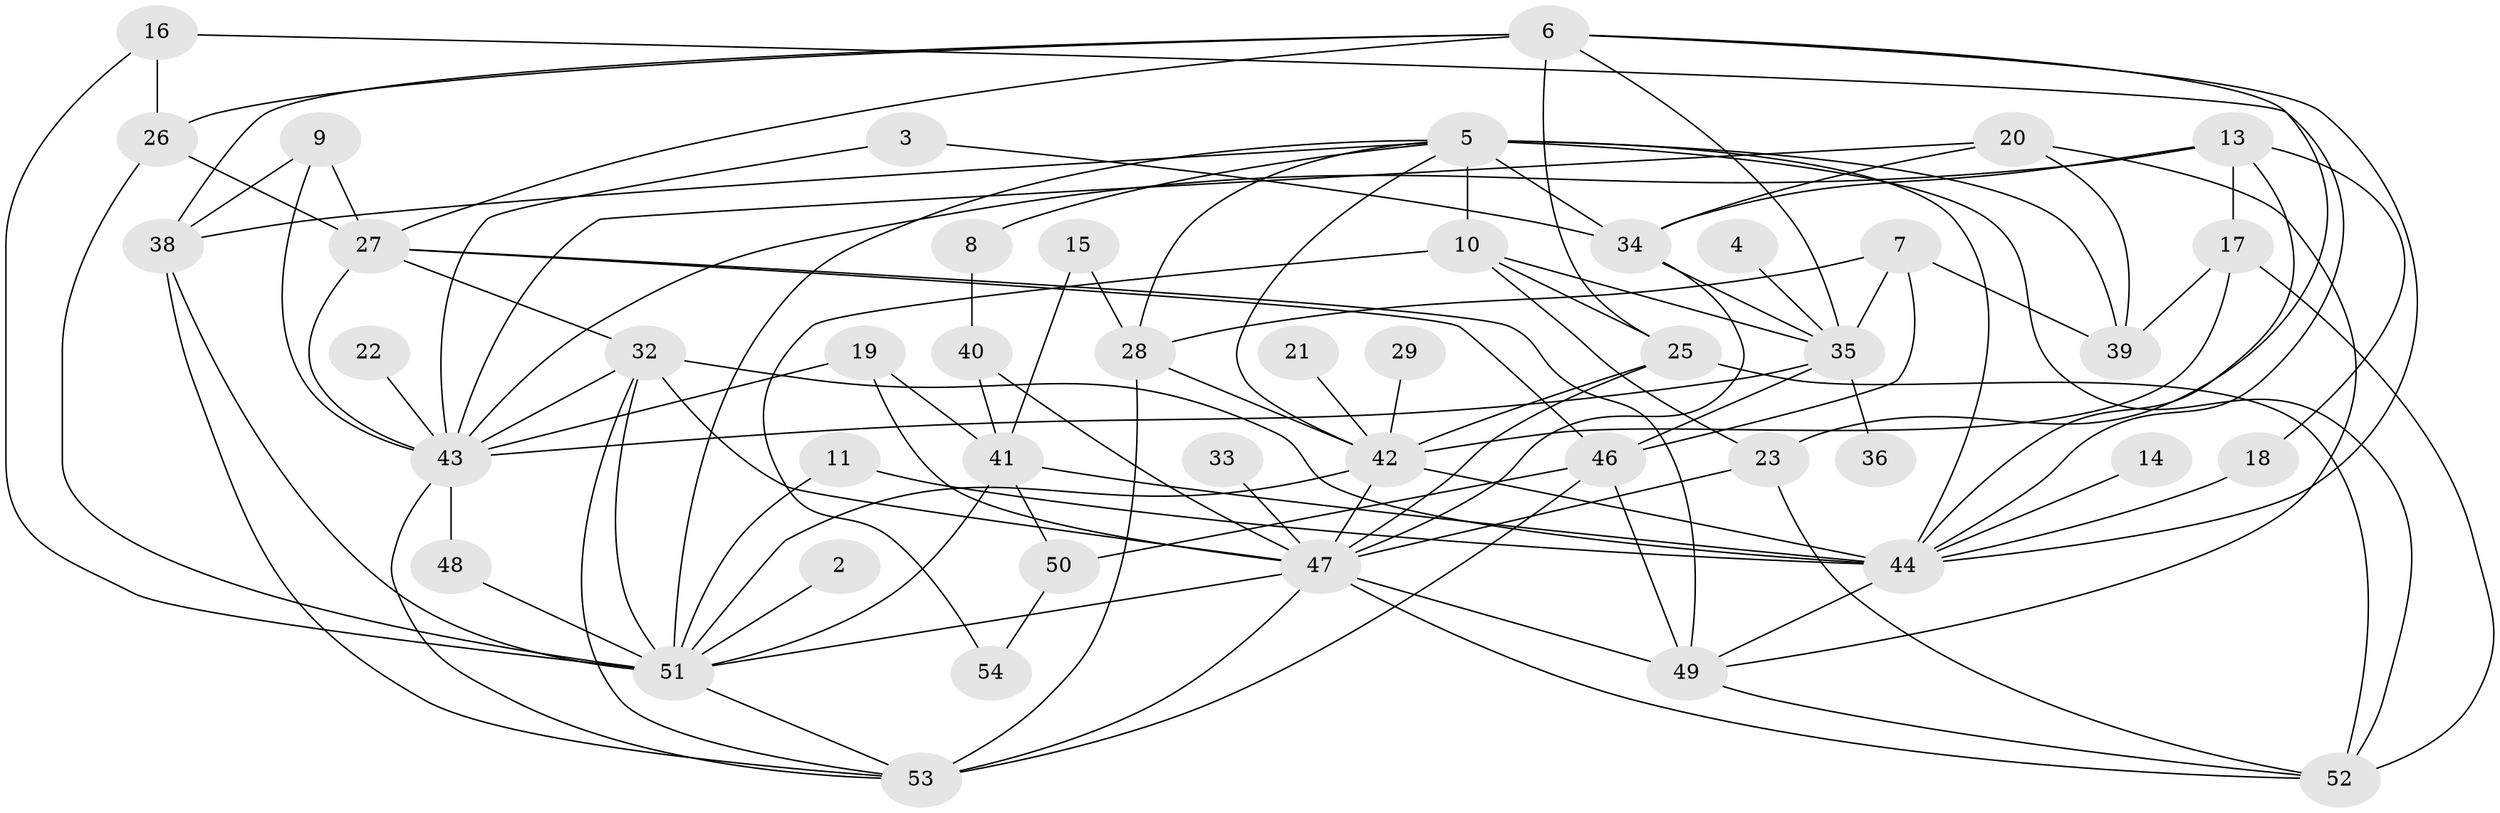 // original degree distribution, {4: 0.19444444444444445, 0: 0.06481481481481481, 6: 0.05555555555555555, 2: 0.1574074074074074, 1: 0.1574074074074074, 5: 0.1111111111111111, 3: 0.21296296296296297, 8: 0.027777777777777776, 7: 0.018518518518518517}
// Generated by graph-tools (version 1.1) at 2025/25/03/09/25 03:25:24]
// undirected, 47 vertices, 108 edges
graph export_dot {
graph [start="1"]
  node [color=gray90,style=filled];
  2;
  3;
  4;
  5;
  6;
  7;
  8;
  9;
  10;
  11;
  13;
  14;
  15;
  16;
  17;
  18;
  19;
  20;
  21;
  22;
  23;
  25;
  26;
  27;
  28;
  29;
  32;
  33;
  34;
  35;
  36;
  38;
  39;
  40;
  41;
  42;
  43;
  44;
  46;
  47;
  48;
  49;
  50;
  51;
  52;
  53;
  54;
  2 -- 51 [weight=1.0];
  3 -- 34 [weight=1.0];
  3 -- 43 [weight=1.0];
  4 -- 35 [weight=1.0];
  5 -- 8 [weight=1.0];
  5 -- 10 [weight=1.0];
  5 -- 28 [weight=1.0];
  5 -- 34 [weight=2.0];
  5 -- 38 [weight=1.0];
  5 -- 39 [weight=1.0];
  5 -- 42 [weight=1.0];
  5 -- 44 [weight=1.0];
  5 -- 51 [weight=1.0];
  5 -- 52 [weight=1.0];
  6 -- 23 [weight=1.0];
  6 -- 25 [weight=1.0];
  6 -- 26 [weight=1.0];
  6 -- 27 [weight=1.0];
  6 -- 35 [weight=1.0];
  6 -- 38 [weight=1.0];
  6 -- 44 [weight=1.0];
  7 -- 28 [weight=1.0];
  7 -- 35 [weight=1.0];
  7 -- 39 [weight=1.0];
  7 -- 46 [weight=1.0];
  8 -- 40 [weight=1.0];
  9 -- 27 [weight=1.0];
  9 -- 38 [weight=1.0];
  9 -- 43 [weight=1.0];
  10 -- 23 [weight=1.0];
  10 -- 25 [weight=1.0];
  10 -- 35 [weight=1.0];
  10 -- 54 [weight=1.0];
  11 -- 44 [weight=1.0];
  11 -- 51 [weight=1.0];
  13 -- 17 [weight=1.0];
  13 -- 18 [weight=1.0];
  13 -- 34 [weight=1.0];
  13 -- 43 [weight=1.0];
  13 -- 44 [weight=1.0];
  14 -- 44 [weight=1.0];
  15 -- 28 [weight=1.0];
  15 -- 41 [weight=1.0];
  16 -- 26 [weight=1.0];
  16 -- 44 [weight=1.0];
  16 -- 51 [weight=1.0];
  17 -- 39 [weight=1.0];
  17 -- 42 [weight=1.0];
  17 -- 52 [weight=2.0];
  18 -- 44 [weight=1.0];
  19 -- 41 [weight=1.0];
  19 -- 43 [weight=1.0];
  19 -- 47 [weight=1.0];
  20 -- 34 [weight=1.0];
  20 -- 39 [weight=1.0];
  20 -- 43 [weight=1.0];
  20 -- 49 [weight=1.0];
  21 -- 42 [weight=1.0];
  22 -- 43 [weight=1.0];
  23 -- 47 [weight=1.0];
  23 -- 52 [weight=1.0];
  25 -- 42 [weight=1.0];
  25 -- 47 [weight=1.0];
  25 -- 52 [weight=1.0];
  26 -- 27 [weight=1.0];
  26 -- 51 [weight=1.0];
  27 -- 32 [weight=1.0];
  27 -- 43 [weight=1.0];
  27 -- 46 [weight=1.0];
  27 -- 49 [weight=2.0];
  28 -- 42 [weight=1.0];
  28 -- 53 [weight=1.0];
  29 -- 42 [weight=1.0];
  32 -- 43 [weight=1.0];
  32 -- 44 [weight=1.0];
  32 -- 47 [weight=1.0];
  32 -- 51 [weight=1.0];
  32 -- 53 [weight=1.0];
  33 -- 47 [weight=1.0];
  34 -- 35 [weight=1.0];
  34 -- 47 [weight=1.0];
  35 -- 36 [weight=1.0];
  35 -- 43 [weight=1.0];
  35 -- 46 [weight=1.0];
  38 -- 51 [weight=1.0];
  38 -- 53 [weight=1.0];
  40 -- 41 [weight=1.0];
  40 -- 47 [weight=1.0];
  41 -- 44 [weight=1.0];
  41 -- 50 [weight=1.0];
  41 -- 51 [weight=1.0];
  42 -- 44 [weight=1.0];
  42 -- 47 [weight=1.0];
  42 -- 51 [weight=1.0];
  43 -- 48 [weight=1.0];
  43 -- 53 [weight=1.0];
  44 -- 49 [weight=2.0];
  46 -- 49 [weight=2.0];
  46 -- 50 [weight=1.0];
  46 -- 53 [weight=2.0];
  47 -- 49 [weight=1.0];
  47 -- 51 [weight=1.0];
  47 -- 52 [weight=1.0];
  47 -- 53 [weight=1.0];
  48 -- 51 [weight=1.0];
  49 -- 52 [weight=1.0];
  50 -- 54 [weight=1.0];
  51 -- 53 [weight=1.0];
}
